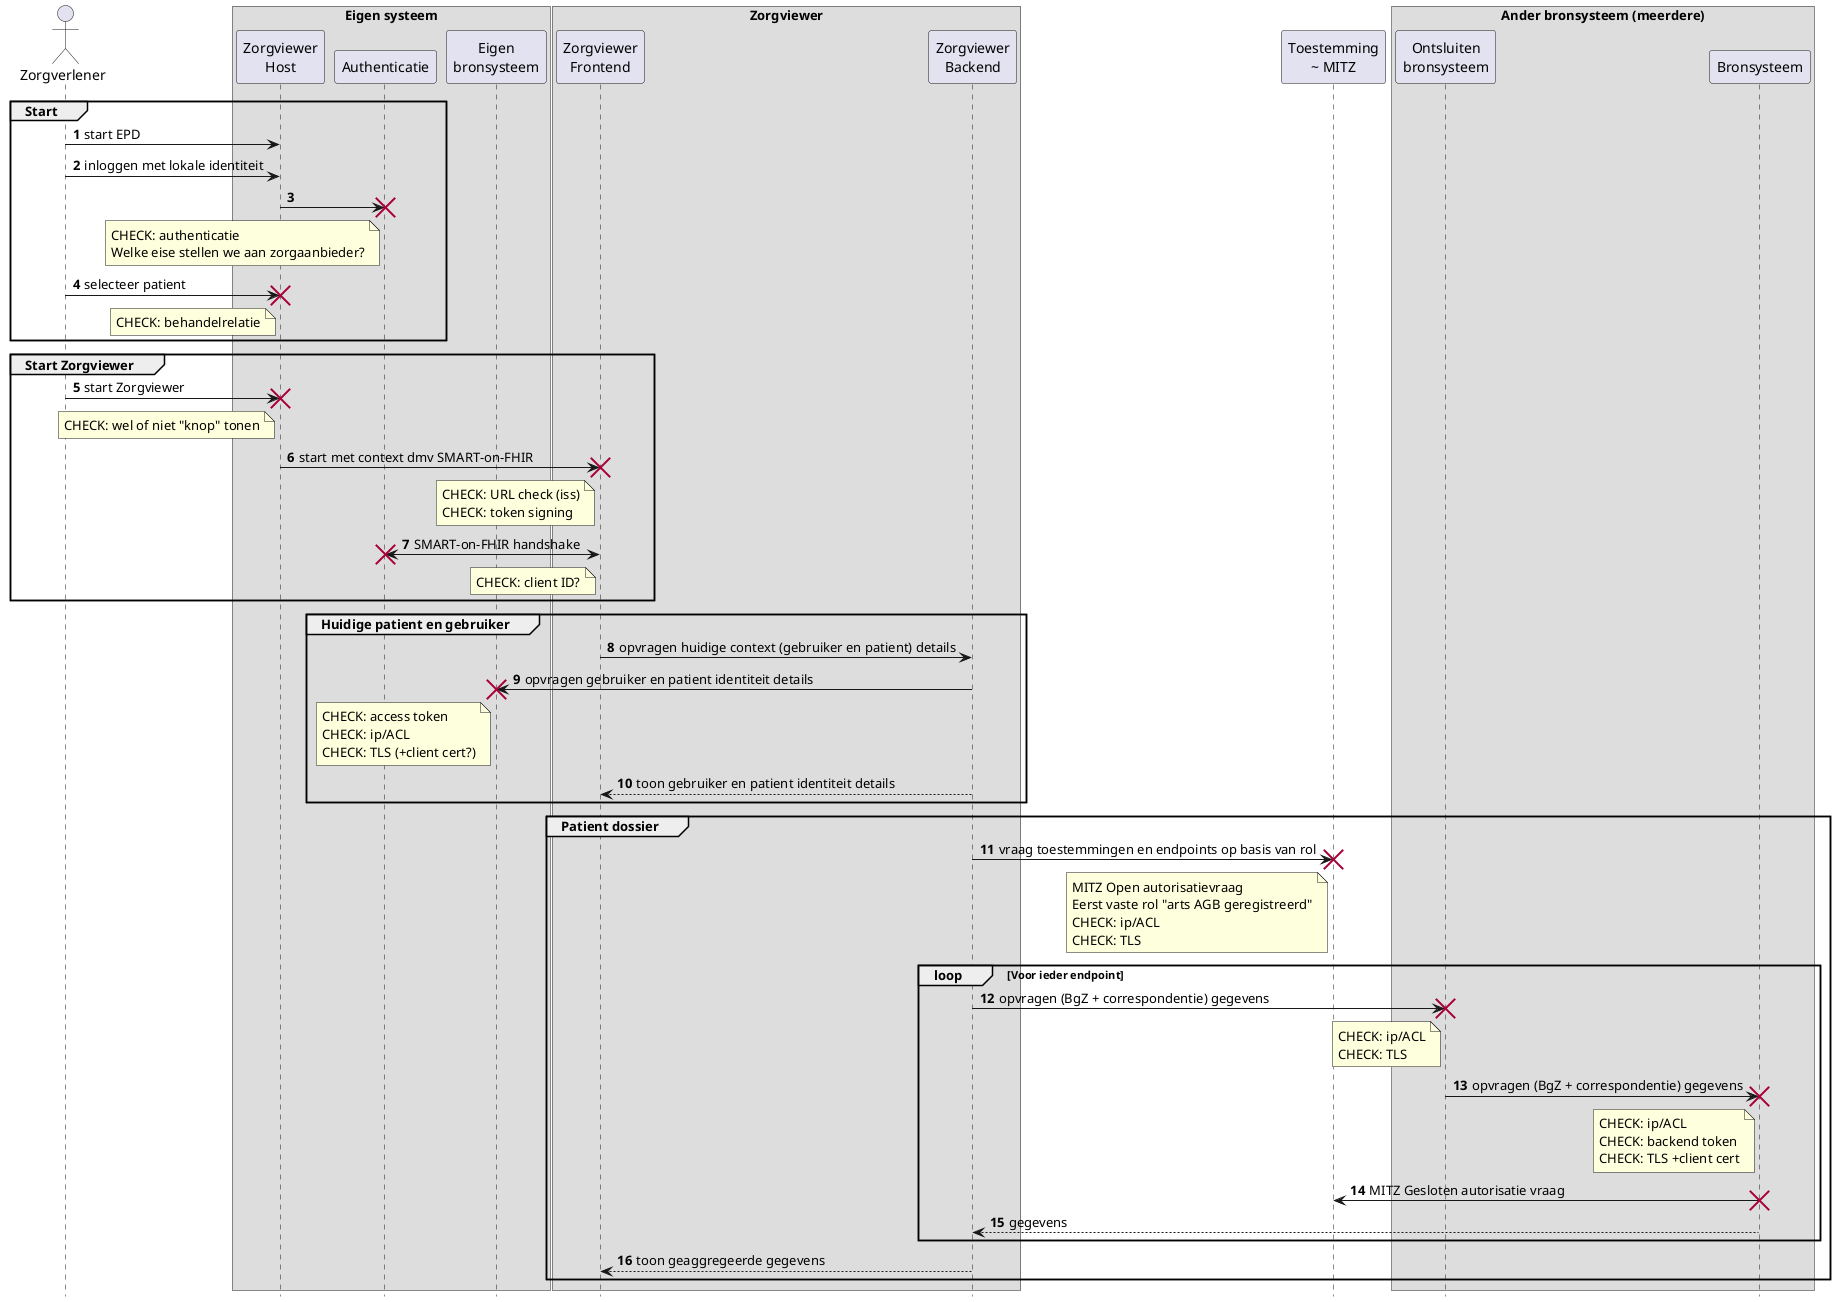 @startuml
hide footbox
autonumber

actor Zorgverlener
box "Eigen systeem"
  participant "Zorgviewer\nHost" as Host
  participant Authenticatie
  participant "Eigen\nbronsysteem" as EBron
end box
box "Zorgviewer"
  participant "Zorgviewer\nFrontend" as ZVFE
  participant "Zorgviewer\nBackend" as ZVBE
end box
participant "Toestemming\n~ MITZ" as Toestemming
box "Ander bronsysteem (meerdere)"
  participant "Ontsluiten\nbronsysteem" as AOBron
  participant "Bronsysteem" as ABron
end box

group Start
  Zorgverlener->Host: start EPD
  Zorgverlener->Host: inloggen met lokale identiteit
  Host->Authenticatie
  note left Authenticatie
    CHECK: authenticatie
    Welke eise stellen we aan zorgaanbieder?
  end note
  destroy Authenticatie
  Zorgverlener->Host: selecteer patient
  note left Host
    CHECK: behandelrelatie
  end note
  destroy Host
end

group Start Zorgviewer
  Zorgverlener->Host: start Zorgviewer
  destroy Host
  note left Host
    CHECK: wel of niet "knop" tonen
  end note
  Host->ZVFE: start met context dmv SMART-on-FHIR
  note left ZVFE
    CHECK: URL check (iss)
    CHECK: token signing
  end note
  destroy ZVFE
  ZVFE<->Authenticatie: SMART-on-FHIR handshake
  note left ZVFE
    CHECK: client ID?
  end note
  destroy Authenticatie
end

group Huidige patient en gebruiker
  ZVFE->ZVBE: opvragen huidige context (gebruiker en patient) details
  ZVBE->EBron: opvragen gebruiker en patient identiteit details
  note left EBron
    CHECK: access token
    CHECK: ip/ACL
    CHECK: TLS (+client cert?)
  end note
  destroy EBron
  ZVBE-->ZVFE: toon gebruiker en patient identiteit details
end

group Patient dossier
  ZVBE->Toestemming: vraag toestemmingen en endpoints op basis van rol
  note left Toestemming
    MITZ Open autorisatievraag
    Eerst vaste rol "arts AGB geregistreerd"
    CHECK: ip/ACL
    CHECK: TLS
  end note
  destroy Toestemming
  loop Voor ieder endpoint
    ZVBE->AOBron: opvragen (BgZ + correspondentie) gegevens
    note left AOBron
      CHECK: ip/ACL
      CHECK: TLS
    end note
    destroy AOBron
    AOBron->ABron: opvragen (BgZ + correspondentie) gegevens
    note left ABron
      CHECK: ip/ACL
      CHECK: backend token
      CHECK: TLS +client cert
    end note
    destroy ABron
    ABron->Toestemming: MITZ Gesloten autorisatie vraag
    destroy ABron
    ABron-->ZVBE: gegevens
  end
  ZVBE-->ZVFE: toon geaggregeerde gegevens
end

@enduml